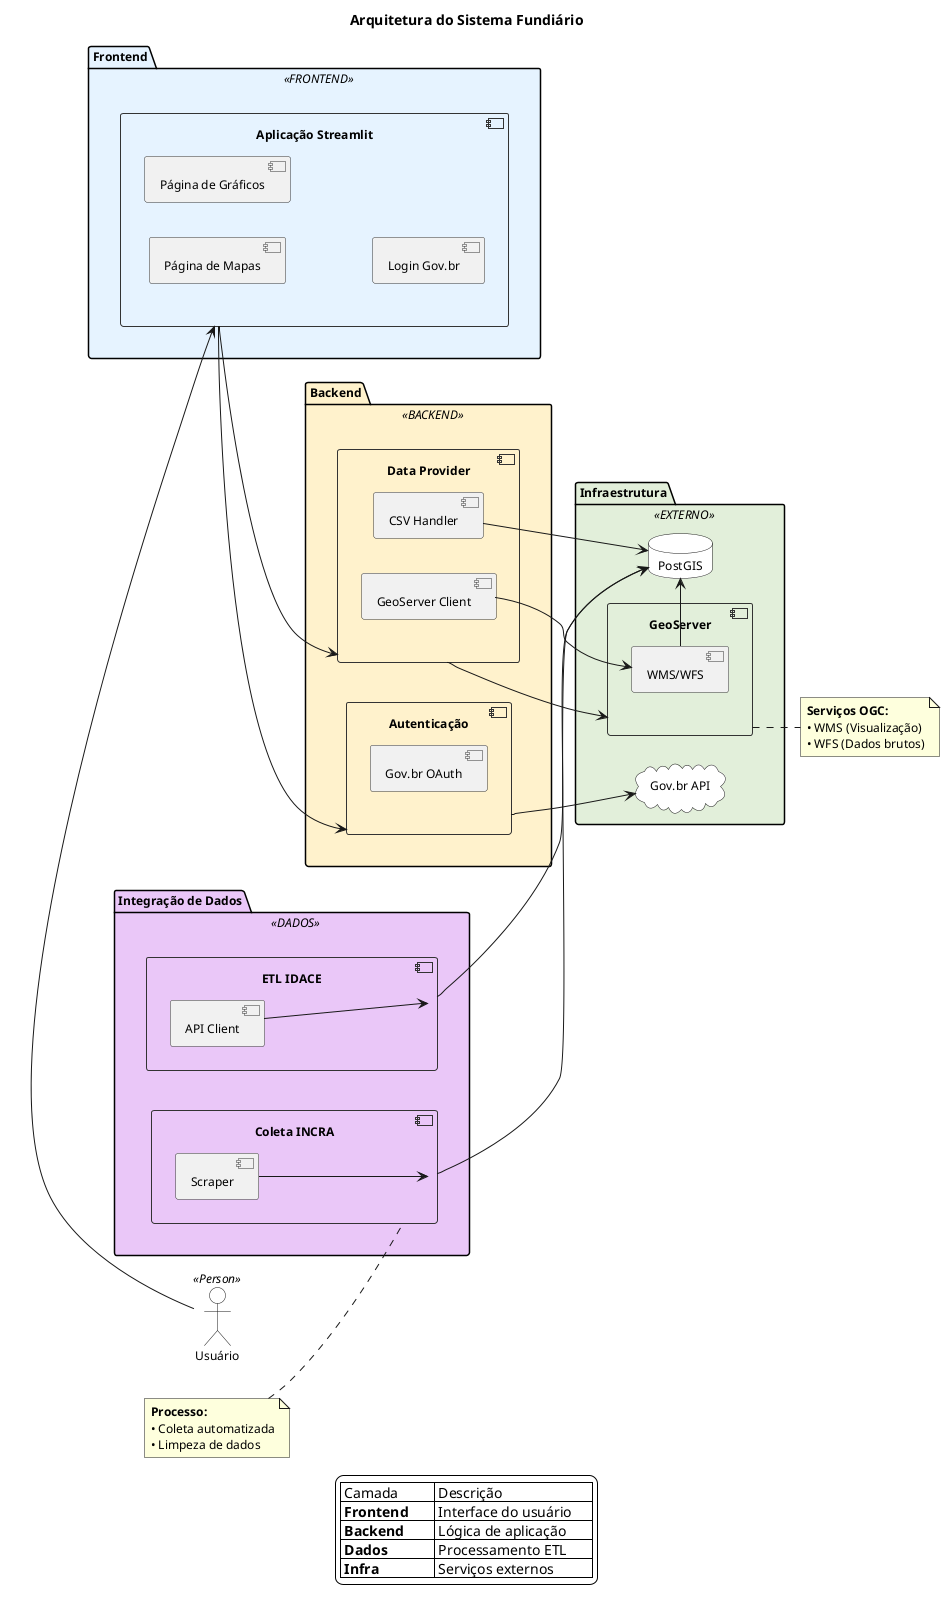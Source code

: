 @startuml
title **Arquitetura do Sistema Fundiário**  
skinparam backgroundColor #FFFFFF
skinparam defaultFontName Arial
skinparam defaultFontSize 12
skinparam componentStyle uml2

skinparam component {
  Style uml2
  BorderColor #333333
  BackgroundColor<<FRONTEND>> #CCF
  BackgroundColor<<BACKEND>> #FFC
  BackgroundColor<<DADOS>> #CFC
  BackgroundColor<<EXTERNO>> #F8F8F8
}

left to right direction

actor "Usuário" <<Person>> as user #white

package "Frontend" <<FRONTEND>> #E6F3FF {
  component "Aplicação Streamlit" as frontend {
    [Página de Mapas] as mapa
    [Página de Gráficos] as grafico
    [Login Gov.br] as login
  }
}

package "Backend" <<BACKEND>> #FFF2CC {
  component "Data Provider" as dataprovider {
    [CSV Handler] as csv
    [GeoServer Client] as geoclient
  }
  
  component "Autenticação" as auth {
    [Gov.br OAuth] as oauth
  }
}

package "Infraestrutura" <<EXTERNO>>  #E2EFDA{
  component "GeoServer" as geoserver {
    [WMS/WFS] as wms
  }
  
  database "PostGIS" as postgis #white
  cloud "Gov.br API" as govbr_api #white
}

package "Integração de Dados" <<DADOS>> #EAC7F8{
  component "ETL IDACE" as idace {
    [API Client] as api_idace
  }
  
  component "Coleta INCRA" as incra {
    [Scraper] as scraper
  }
}

' Fluxo principal
user -> frontend
frontend --> dataprovider
frontend --> auth

dataprovider --> geoserver
geoclient --> wms
wms -> postgis
csv -> postgis

auth --> govbr_api

idace --> postgis
incra --> postgis
api_idace --> idace
scraper --> incra

' Notas técnicas
note right of geoserver
  <b>Serviços OGC:</b>
  • WMS (Visualização)
  • WFS (Dados brutos)
end note

note left of incra
  <b>Processo:</b>
  • Coleta automatizada
  • Limpeza de dados
end note

legend bottom
  | Camada          | Descrição               |
  | **Frontend**    | Interface do usuário    |
  | **Backend**     | Lógica de aplicação     |
  | **Dados**       | Processamento ETL       |
  | **Infra**       | Serviços externos       |
end legend

@enduml